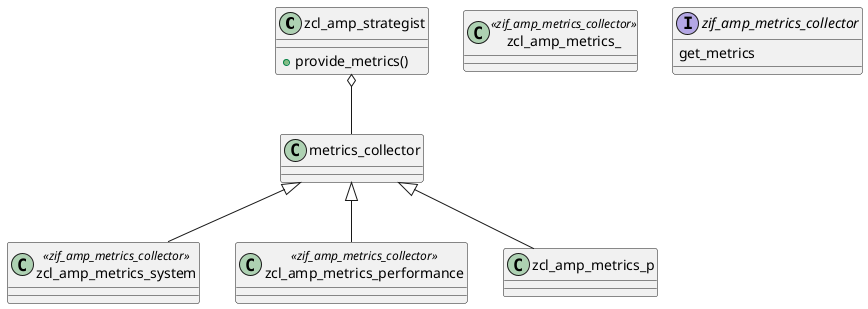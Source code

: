 @startuml provider

class zcl_amp_strategist{
  + provide_metrics()
}

class zcl_amp_metrics_system <<zif_amp_metrics_collector>>
class zcl_amp_metrics_performance <<zif_amp_metrics_collector>>
class zcl_amp_metrics_ <<zif_amp_metrics_collector>>

interface zif_amp_metrics_collector{
  get_metrics
}

zcl_amp_strategist o-- metrics_collector

metrics_collector <|-- zcl_amp_metrics_system
metrics_collector <|-- zcl_amp_metrics_performance
metrics_collector <|-- zcl_amp_metrics_p

@enduml

@startuml converter

class zcl_amp_conv_http_json <<zif_amp_converter>>
class zcl_amp_con_prom_keyvalue <<zif_amp_converter>>
class zcl_amp_metrics_ <<zif_amp_converter>>

@enduml